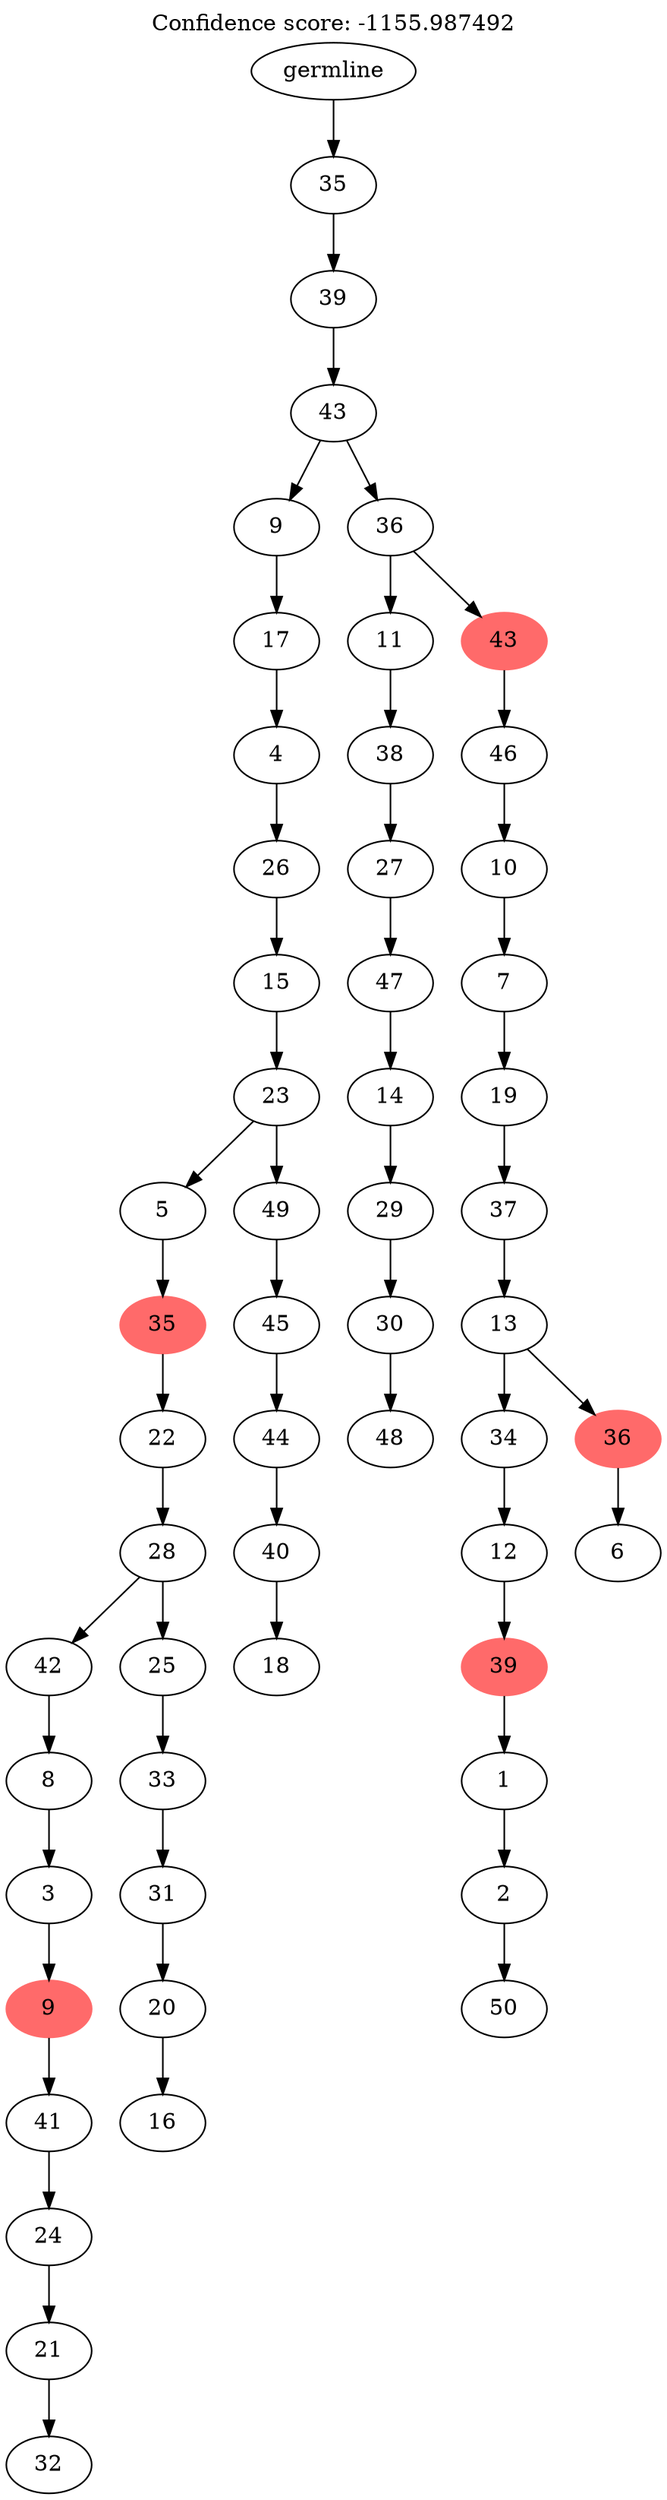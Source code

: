 digraph g {
	"54" -> "55";
	"55" [label="32"];
	"53" -> "54";
	"54" [label="21"];
	"52" -> "53";
	"53" [label="24"];
	"51" -> "52";
	"52" [label="41"];
	"50" -> "51";
	"51" [color=indianred1, style=filled, label="9"];
	"49" -> "50";
	"50" [label="3"];
	"48" -> "49";
	"49" [label="8"];
	"46" -> "47";
	"47" [label="16"];
	"45" -> "46";
	"46" [label="20"];
	"44" -> "45";
	"45" [label="31"];
	"43" -> "44";
	"44" [label="33"];
	"42" -> "43";
	"43" [label="25"];
	"42" -> "48";
	"48" [label="42"];
	"41" -> "42";
	"42" [label="28"];
	"40" -> "41";
	"41" [label="22"];
	"39" -> "40";
	"40" [color=indianred1, style=filled, label="35"];
	"37" -> "38";
	"38" [label="18"];
	"36" -> "37";
	"37" [label="40"];
	"35" -> "36";
	"36" [label="44"];
	"34" -> "35";
	"35" [label="45"];
	"33" -> "34";
	"34" [label="49"];
	"33" -> "39";
	"39" [label="5"];
	"32" -> "33";
	"33" [label="23"];
	"31" -> "32";
	"32" [label="15"];
	"30" -> "31";
	"31" [label="26"];
	"29" -> "30";
	"30" [label="4"];
	"28" -> "29";
	"29" [label="17"];
	"26" -> "27";
	"27" [label="48"];
	"25" -> "26";
	"26" [label="30"];
	"24" -> "25";
	"25" [label="29"];
	"23" -> "24";
	"24" [label="14"];
	"22" -> "23";
	"23" [label="47"];
	"21" -> "22";
	"22" [label="27"];
	"20" -> "21";
	"21" [label="38"];
	"18" -> "19";
	"19" [label="50"];
	"17" -> "18";
	"18" [label="2"];
	"16" -> "17";
	"17" [label="1"];
	"15" -> "16";
	"16" [color=indianred1, style=filled, label="39"];
	"14" -> "15";
	"15" [label="12"];
	"12" -> "13";
	"13" [label="6"];
	"11" -> "12";
	"12" [color=indianred1, style=filled, label="36"];
	"11" -> "14";
	"14" [label="34"];
	"10" -> "11";
	"11" [label="13"];
	"9" -> "10";
	"10" [label="37"];
	"8" -> "9";
	"9" [label="19"];
	"7" -> "8";
	"8" [label="7"];
	"6" -> "7";
	"7" [label="10"];
	"5" -> "6";
	"6" [label="46"];
	"4" -> "5";
	"5" [color=indianred1, style=filled, label="43"];
	"4" -> "20";
	"20" [label="11"];
	"3" -> "4";
	"4" [label="36"];
	"3" -> "28";
	"28" [label="9"];
	"2" -> "3";
	"3" [label="43"];
	"1" -> "2";
	"2" [label="39"];
	"0" -> "1";
	"1" [label="35"];
	"0" [label="germline"];
	labelloc="t";
	label="Confidence score: -1155.987492";
}
